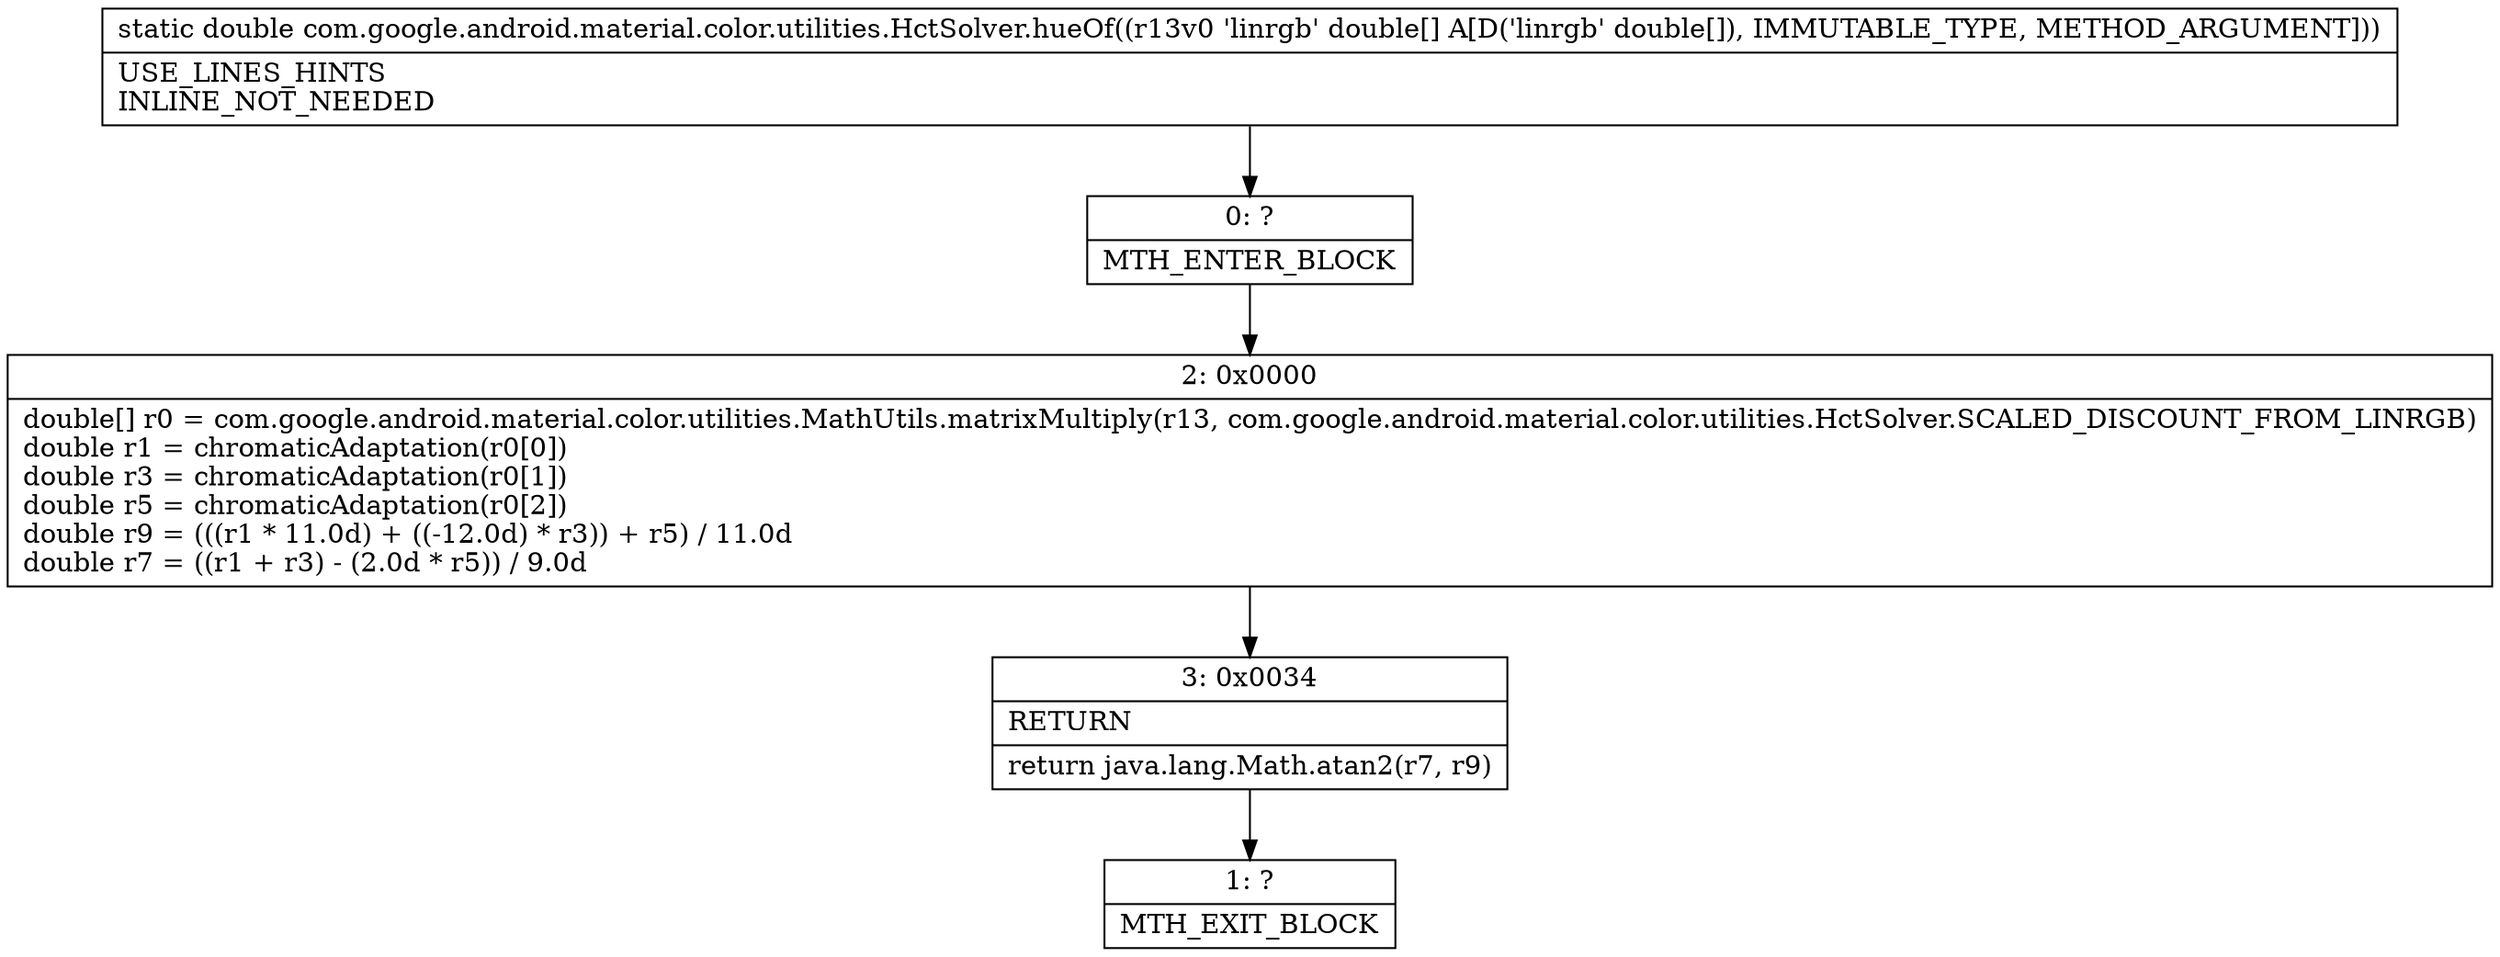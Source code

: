 digraph "CFG forcom.google.android.material.color.utilities.HctSolver.hueOf([D)D" {
Node_0 [shape=record,label="{0\:\ ?|MTH_ENTER_BLOCK\l}"];
Node_2 [shape=record,label="{2\:\ 0x0000|double[] r0 = com.google.android.material.color.utilities.MathUtils.matrixMultiply(r13, com.google.android.material.color.utilities.HctSolver.SCALED_DISCOUNT_FROM_LINRGB)\ldouble r1 = chromaticAdaptation(r0[0])\ldouble r3 = chromaticAdaptation(r0[1])\ldouble r5 = chromaticAdaptation(r0[2])\ldouble r9 = (((r1 * 11.0d) + ((\-12.0d) * r3)) + r5) \/ 11.0d\ldouble r7 = ((r1 + r3) \- (2.0d * r5)) \/ 9.0d\l}"];
Node_3 [shape=record,label="{3\:\ 0x0034|RETURN\l|return java.lang.Math.atan2(r7, r9)\l}"];
Node_1 [shape=record,label="{1\:\ ?|MTH_EXIT_BLOCK\l}"];
MethodNode[shape=record,label="{static double com.google.android.material.color.utilities.HctSolver.hueOf((r13v0 'linrgb' double[] A[D('linrgb' double[]), IMMUTABLE_TYPE, METHOD_ARGUMENT]))  | USE_LINES_HINTS\lINLINE_NOT_NEEDED\l}"];
MethodNode -> Node_0;Node_0 -> Node_2;
Node_2 -> Node_3;
Node_3 -> Node_1;
}

